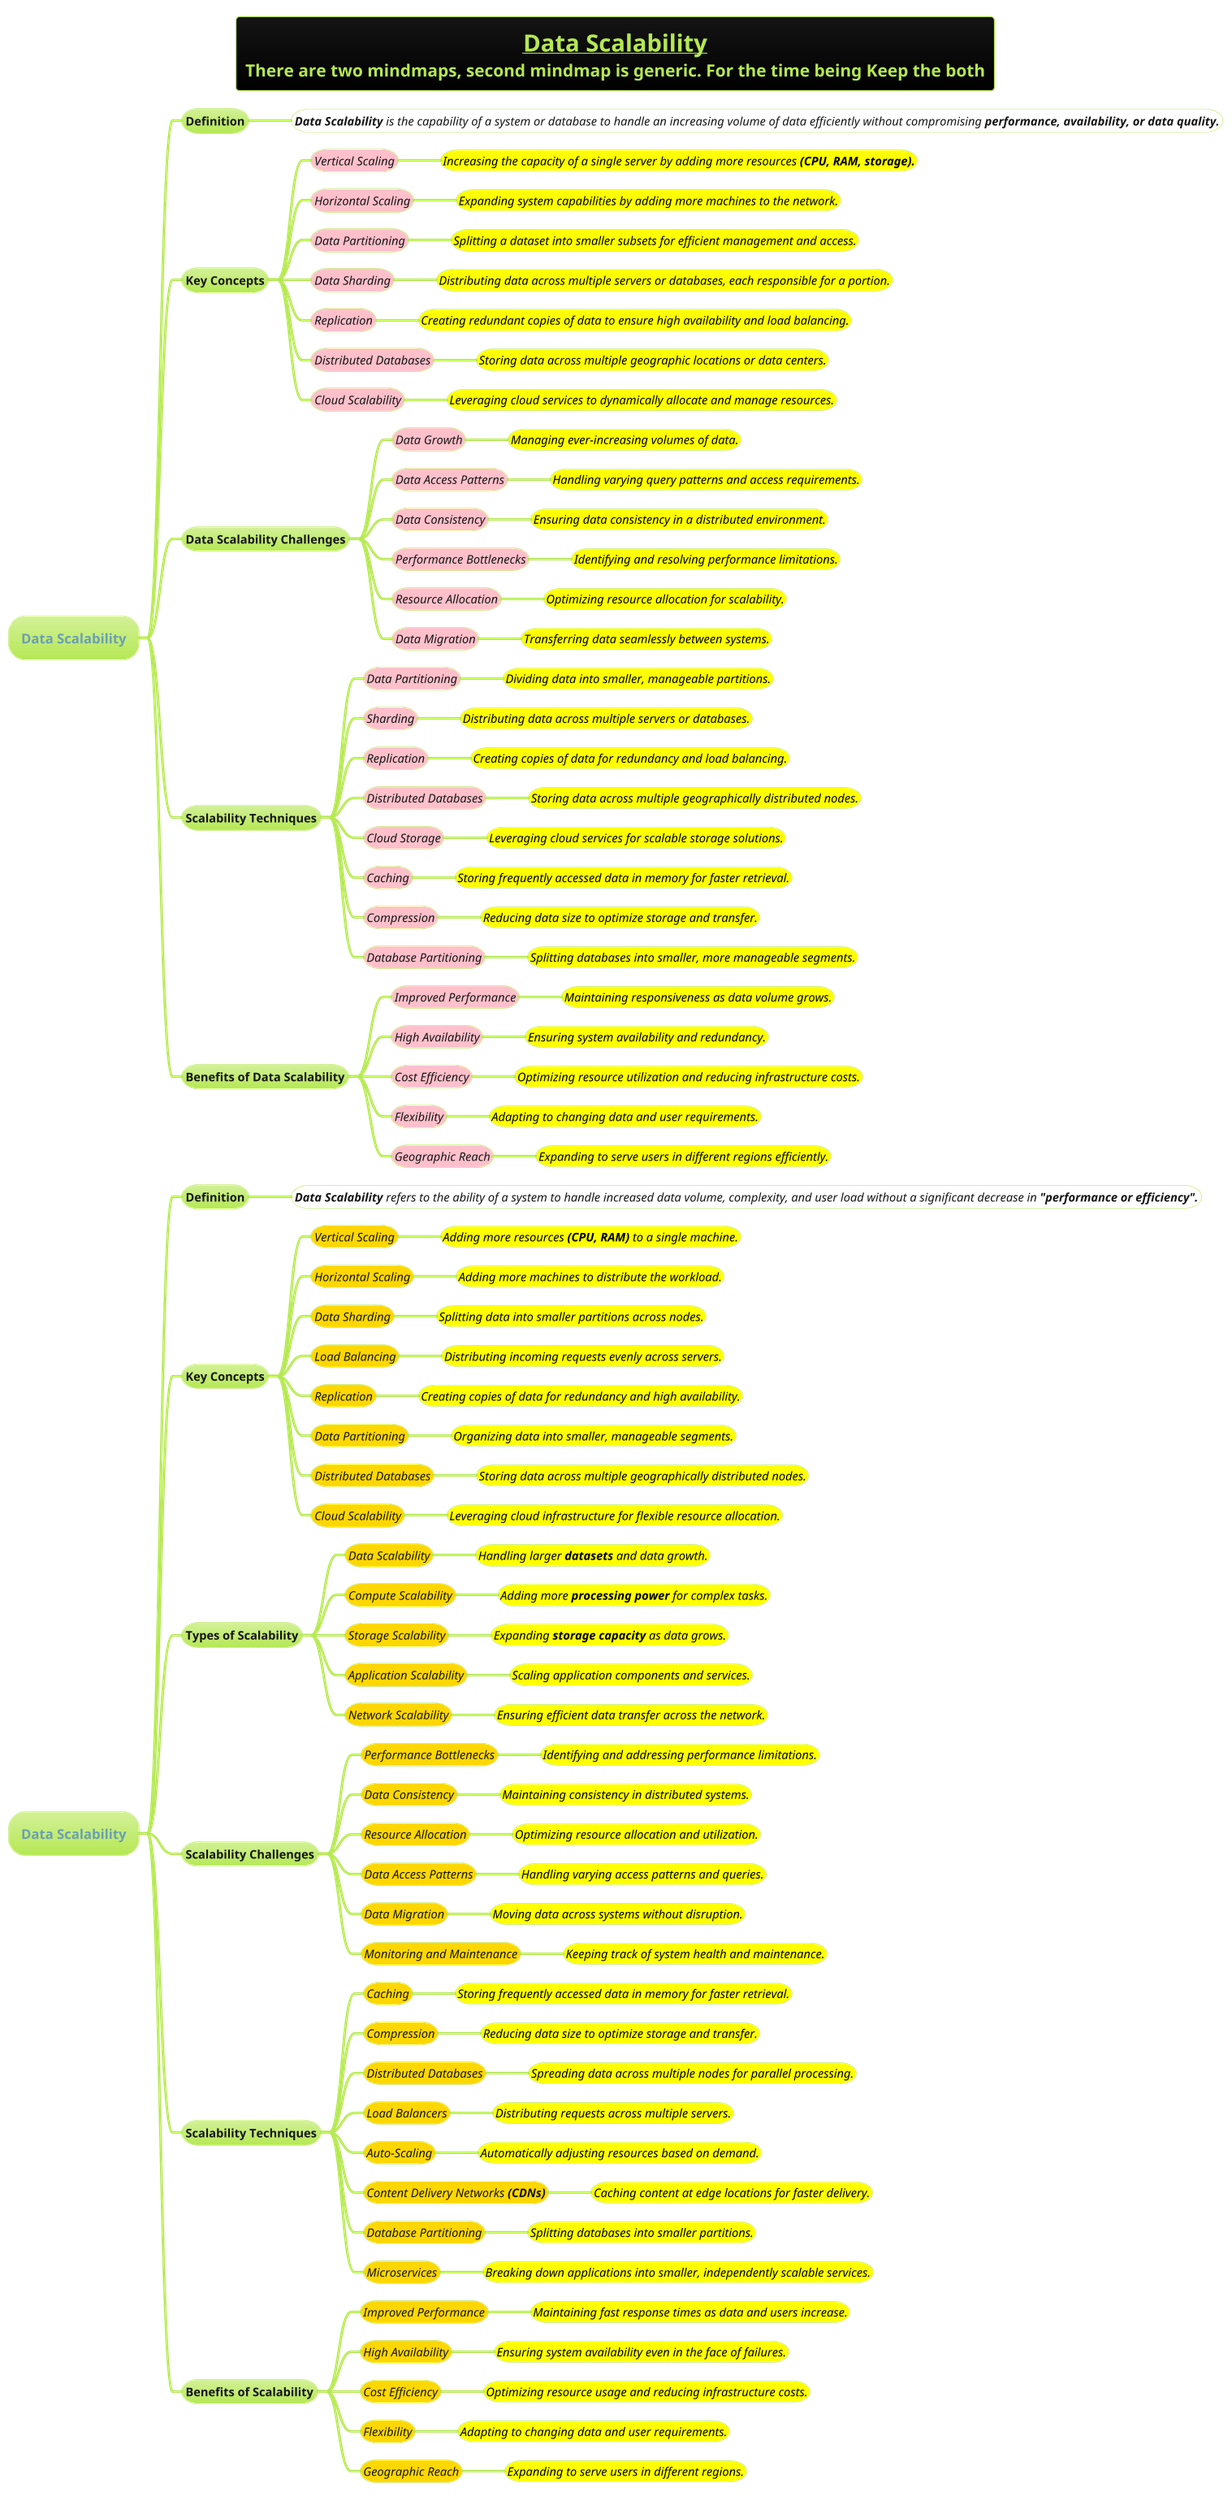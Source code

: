 @startmindmap
title =__Data Scalability__ \nThere are two mindmaps, second mindmap is generic. For the time being Keep the both
!theme hacker



* Data Scalability
** Definition
***[#white] <i><size:14>**Data Scalability** is the capability of a system or database to handle an increasing volume of data efficiently without compromising **performance, availability, or data quality.**

** Key Concepts
***[#pink] <i><size:14>Vertical Scaling
****[#yellow] <color #black><i><size:14>Increasing the capacity of a single server by adding more resources **(CPU, RAM, storage).**
***[#pink] <i><size:14>Horizontal Scaling
****[#yellow] <color #black><i><size:14>Expanding system capabilities by adding more machines to the network.
***[#pink] <i><size:14>Data Partitioning
****[#yellow] <color #black><i><size:14>Splitting a dataset into smaller subsets for efficient management and access.
***[#pink] <i><size:14>Data Sharding
****[#yellow] <color #black><i><size:14>Distributing data across multiple servers or databases, each responsible for a portion.
***[#pink] <i><size:14>Replication
****[#yellow] <color #black><i><size:14>Creating redundant copies of data to ensure high availability and load balancing.
***[#pink] <i><size:14>Distributed Databases
****[#yellow] <color #black><i><size:14>Storing data across multiple geographic locations or data centers.
***[#pink] <i><size:14>Cloud Scalability
****[#yellow] <color #black><i><size:14>Leveraging cloud services to dynamically allocate and manage resources.

** Data Scalability Challenges
***[#pink] <i><size:14>Data Growth
****[#yellow] <color #black><i><size:14>Managing ever-increasing volumes of data.
***[#pink] <i><size:14>Data Access Patterns
****[#yellow] <color #black><i><size:14>Handling varying query patterns and access requirements.
***[#pink] <i><size:14>Data Consistency
****[#yellow] <color #black><i><size:14>Ensuring data consistency in a distributed environment.
***[#pink] <i><size:14>Performance Bottlenecks
****[#yellow] <color #black><i><size:14>Identifying and resolving performance limitations.
***[#pink] <i><size:14>Resource Allocation
****[#yellow] <color #black><i><size:14>Optimizing resource allocation for scalability.
***[#pink] <i><size:14>Data Migration
****[#yellow] <color #black><i><size:14>Transferring data seamlessly between systems.

** Scalability Techniques
***[#pink] <i><size:14>Data Partitioning
****[#yellow] <color #black><i><size:14>Dividing data into smaller, manageable partitions.
***[#pink] <i><size:14>Sharding
****[#yellow] <color #black><i><size:14>Distributing data across multiple servers or databases.
***[#pink] <i><size:14>Replication
****[#yellow] <color #black><i><size:14>Creating copies of data for redundancy and load balancing.
***[#pink] <i><size:14>Distributed Databases
****[#yellow] <color #black><i><size:14>Storing data across multiple geographically distributed nodes.
***[#pink] <i><size:14>Cloud Storage
****[#yellow] <color #black><i><size:14>Leveraging cloud services for scalable storage solutions.
***[#pink] <i><size:14>Caching
****[#yellow] <color #black><i><size:14>Storing frequently accessed data in memory for faster retrieval.
***[#pink] <i><size:14>Compression
****[#yellow] <color #black><i><size:14>Reducing data size to optimize storage and transfer.
***[#pink] <i><size:14>Database Partitioning
****[#yellow] <color #black><i><size:14>Splitting databases into smaller, more manageable segments.

** Benefits of Data Scalability
***[#pink] <i><size:14>Improved Performance
****[#yellow] <color #black><i><size:14>Maintaining responsiveness as data volume grows.
***[#pink] <i><size:14>High Availability
****[#yellow] <color #black><i><size:14>Ensuring system availability and redundancy.
***[#pink] <i><size:14>Cost Efficiency
****[#yellow] <color #black><i><size:14>Optimizing resource utilization and reducing infrastructure costs.
***[#pink] <i><size:14>Flexibility
****[#yellow] <color #black><i><size:14>Adapting to changing data and user requirements.
***[#pink] <i><size:14>Geographic Reach
****[#yellow] <color #black><i><size:14>Expanding to serve users in different regions efficiently.

* Data Scalability
** Definition
***[#white] <i><size:14>**Data Scalability** refers to the ability of a system to handle increased data volume, complexity, and user load without a significant decrease in **"performance or efficiency".**

** Key Concepts
***[#gold] <i><size:14>Vertical Scaling
****[#yellow] <color #black><i><size:14>Adding more resources **(CPU, RAM)** to a single machine.
***[#gold] <i><size:14>Horizontal Scaling
****[#yellow] <color #black><i><size:14>Adding more machines to distribute the workload.
***[#gold] <i><size:14>Data Sharding
****[#yellow] <color #black><i><size:14>Splitting data into smaller partitions across nodes.
***[#gold] <i><size:14>Load Balancing
****[#yellow] <color #black><i><size:14>Distributing incoming requests evenly across servers.
***[#gold] <i><size:14>Replication
****[#yellow] <color #black><i><size:14>Creating copies of data for redundancy and high availability.
***[#gold] <i><size:14>Data Partitioning
****[#yellow] <color #black><i><size:14>Organizing data into smaller, manageable segments.
***[#gold] <i><size:14>Distributed Databases
****[#yellow] <color #black><i><size:14>Storing data across multiple geographically distributed nodes.
***[#gold] <i><size:14>Cloud Scalability
****[#yellow] <color #black><i><size:14>Leveraging cloud infrastructure for flexible resource allocation.

** Types of Scalability
***[#gold] <i><size:14>Data Scalability
****[#yellow] <color #black><i><size:14>Handling larger **datasets** and data growth.
***[#gold] <i><size:14>Compute Scalability
****[#yellow] <color #black><i><size:14>Adding more **processing power** for complex tasks.
***[#gold] <i><size:14>Storage Scalability
****[#yellow] <color #black><i><size:14>Expanding **storage capacity** as data grows.
***[#gold] <i><size:14>Application Scalability
****[#yellow] <color #black><i><size:14>Scaling application components and services.
***[#gold] <i><size:14>Network Scalability
****[#yellow] <color #black><i><size:14>Ensuring efficient data transfer across the network.

** Scalability Challenges
***[#gold] <i><size:14>Performance Bottlenecks
****[#yellow] <color #black><i><size:14>Identifying and addressing performance limitations.
***[#gold] <i><size:14>Data Consistency
****[#yellow] <color #black><i><size:14>Maintaining consistency in distributed systems.
***[#gold] <i><size:14>Resource Allocation
****[#yellow] <color #black><i><size:14>Optimizing resource allocation and utilization.
***[#gold] <i><size:14>Data Access Patterns
****[#yellow] <color #black><i><size:14>Handling varying access patterns and queries.
***[#gold] <i><size:14>Data Migration
****[#yellow] <color #black><i><size:14>Moving data across systems without disruption.
***[#gold] <i><size:14>Monitoring and Maintenance
****[#yellow] <color #black><i><size:14>Keeping track of system health and maintenance.

** Scalability Techniques
***[#gold] <i><size:14>Caching
****[#yellow] <color #black><i><size:14>Storing frequently accessed data in memory for faster retrieval.
***[#gold] <i><size:14>Compression
****[#yellow] <color #black><i><size:14>Reducing data size to optimize storage and transfer.
***[#gold] <i><size:14>Distributed Databases
****[#yellow] <color #black><i><size:14>Spreading data across multiple nodes for parallel processing.
***[#gold] <i><size:14>Load Balancers
****[#yellow] <color #black><i><size:14>Distributing requests across multiple servers.
***[#gold] <i><size:14>Auto-Scaling
****[#yellow] <color #black><i><size:14>Automatically adjusting resources based on demand.
***[#gold] <i><size:14>Content Delivery Networks **(CDNs)**
****[#yellow] <color #black><i><size:14>Caching content at edge locations for faster delivery.
***[#gold] <i><size:14>Database Partitioning
****[#yellow] <color #black><i><size:14>Splitting databases into smaller partitions.
***[#gold] <i><size:14>Microservices
****[#yellow] <color #black><i><size:14>Breaking down applications into smaller, independently scalable services.

** Benefits of Scalability
***[#gold] <i><size:14>Improved Performance
****[#yellow] <color #black><i><size:14>Maintaining fast response times as data and users increase.
***[#gold] <i><size:14>High Availability
****[#yellow] <color #black><i><size:14>Ensuring system availability even in the face of failures.
***[#gold] <i><size:14>Cost Efficiency
****[#yellow] <color #black><i><size:14>Optimizing resource usage and reducing infrastructure costs.
***[#gold] <i><size:14>Flexibility
****[#yellow] <color #black><i><size:14>Adapting to changing data and user requirements.
***[#gold] <i><size:14>Geographic Reach
****[#yellow] <color #black><i><size:14>Expanding to serve users in different regions.

@endmindmap
